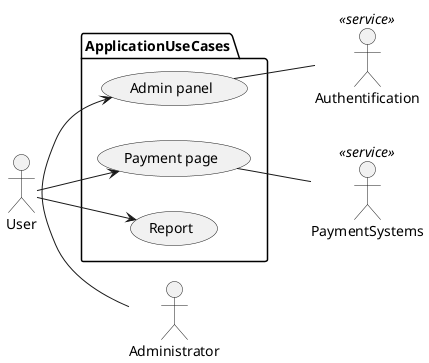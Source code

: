 ```plantuml
@startuml Use Case diagramm

left to right direction

actor Authentification 
Authentification << service >>
actor PaymentSystems 
PaymentSystems << service >>

package ApplicationUseCases {
  usecase "Admin panel" as adminPanel
  usecase "Payment page" as paymentPage
  usecase "Report" as report
}

adminPanel -- Authentification
paymentPage -- PaymentSystems
Administrator -> adminPanel
User --> paymentPage
User --> report

@enduml
```
####